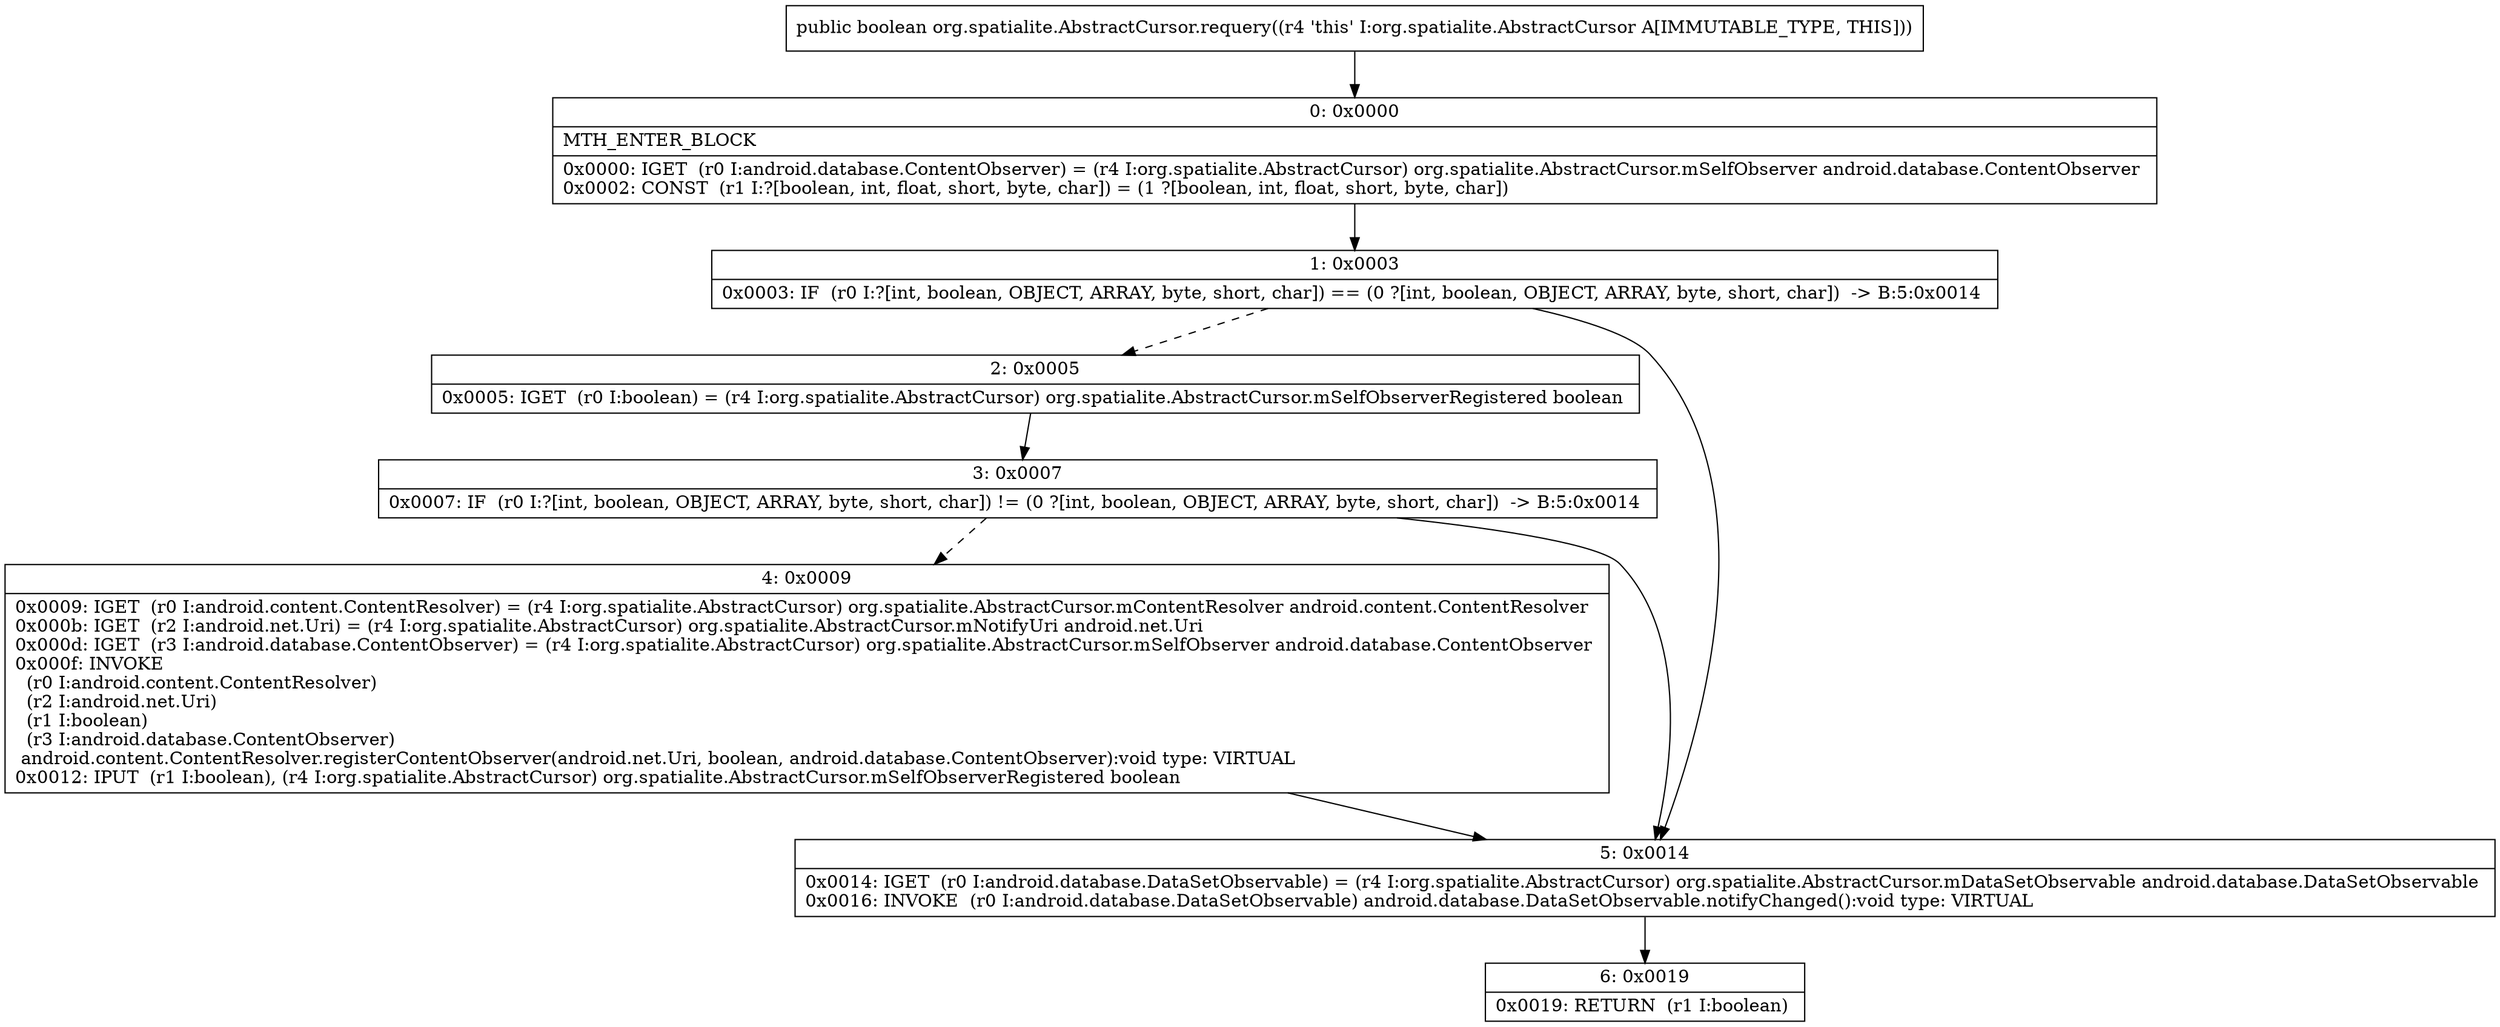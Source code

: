 digraph "CFG fororg.spatialite.AbstractCursor.requery()Z" {
Node_0 [shape=record,label="{0\:\ 0x0000|MTH_ENTER_BLOCK\l|0x0000: IGET  (r0 I:android.database.ContentObserver) = (r4 I:org.spatialite.AbstractCursor) org.spatialite.AbstractCursor.mSelfObserver android.database.ContentObserver \l0x0002: CONST  (r1 I:?[boolean, int, float, short, byte, char]) = (1 ?[boolean, int, float, short, byte, char]) \l}"];
Node_1 [shape=record,label="{1\:\ 0x0003|0x0003: IF  (r0 I:?[int, boolean, OBJECT, ARRAY, byte, short, char]) == (0 ?[int, boolean, OBJECT, ARRAY, byte, short, char])  \-\> B:5:0x0014 \l}"];
Node_2 [shape=record,label="{2\:\ 0x0005|0x0005: IGET  (r0 I:boolean) = (r4 I:org.spatialite.AbstractCursor) org.spatialite.AbstractCursor.mSelfObserverRegistered boolean \l}"];
Node_3 [shape=record,label="{3\:\ 0x0007|0x0007: IF  (r0 I:?[int, boolean, OBJECT, ARRAY, byte, short, char]) != (0 ?[int, boolean, OBJECT, ARRAY, byte, short, char])  \-\> B:5:0x0014 \l}"];
Node_4 [shape=record,label="{4\:\ 0x0009|0x0009: IGET  (r0 I:android.content.ContentResolver) = (r4 I:org.spatialite.AbstractCursor) org.spatialite.AbstractCursor.mContentResolver android.content.ContentResolver \l0x000b: IGET  (r2 I:android.net.Uri) = (r4 I:org.spatialite.AbstractCursor) org.spatialite.AbstractCursor.mNotifyUri android.net.Uri \l0x000d: IGET  (r3 I:android.database.ContentObserver) = (r4 I:org.spatialite.AbstractCursor) org.spatialite.AbstractCursor.mSelfObserver android.database.ContentObserver \l0x000f: INVOKE  \l  (r0 I:android.content.ContentResolver)\l  (r2 I:android.net.Uri)\l  (r1 I:boolean)\l  (r3 I:android.database.ContentObserver)\l android.content.ContentResolver.registerContentObserver(android.net.Uri, boolean, android.database.ContentObserver):void type: VIRTUAL \l0x0012: IPUT  (r1 I:boolean), (r4 I:org.spatialite.AbstractCursor) org.spatialite.AbstractCursor.mSelfObserverRegistered boolean \l}"];
Node_5 [shape=record,label="{5\:\ 0x0014|0x0014: IGET  (r0 I:android.database.DataSetObservable) = (r4 I:org.spatialite.AbstractCursor) org.spatialite.AbstractCursor.mDataSetObservable android.database.DataSetObservable \l0x0016: INVOKE  (r0 I:android.database.DataSetObservable) android.database.DataSetObservable.notifyChanged():void type: VIRTUAL \l}"];
Node_6 [shape=record,label="{6\:\ 0x0019|0x0019: RETURN  (r1 I:boolean) \l}"];
MethodNode[shape=record,label="{public boolean org.spatialite.AbstractCursor.requery((r4 'this' I:org.spatialite.AbstractCursor A[IMMUTABLE_TYPE, THIS])) }"];
MethodNode -> Node_0;
Node_0 -> Node_1;
Node_1 -> Node_2[style=dashed];
Node_1 -> Node_5;
Node_2 -> Node_3;
Node_3 -> Node_4[style=dashed];
Node_3 -> Node_5;
Node_4 -> Node_5;
Node_5 -> Node_6;
}

